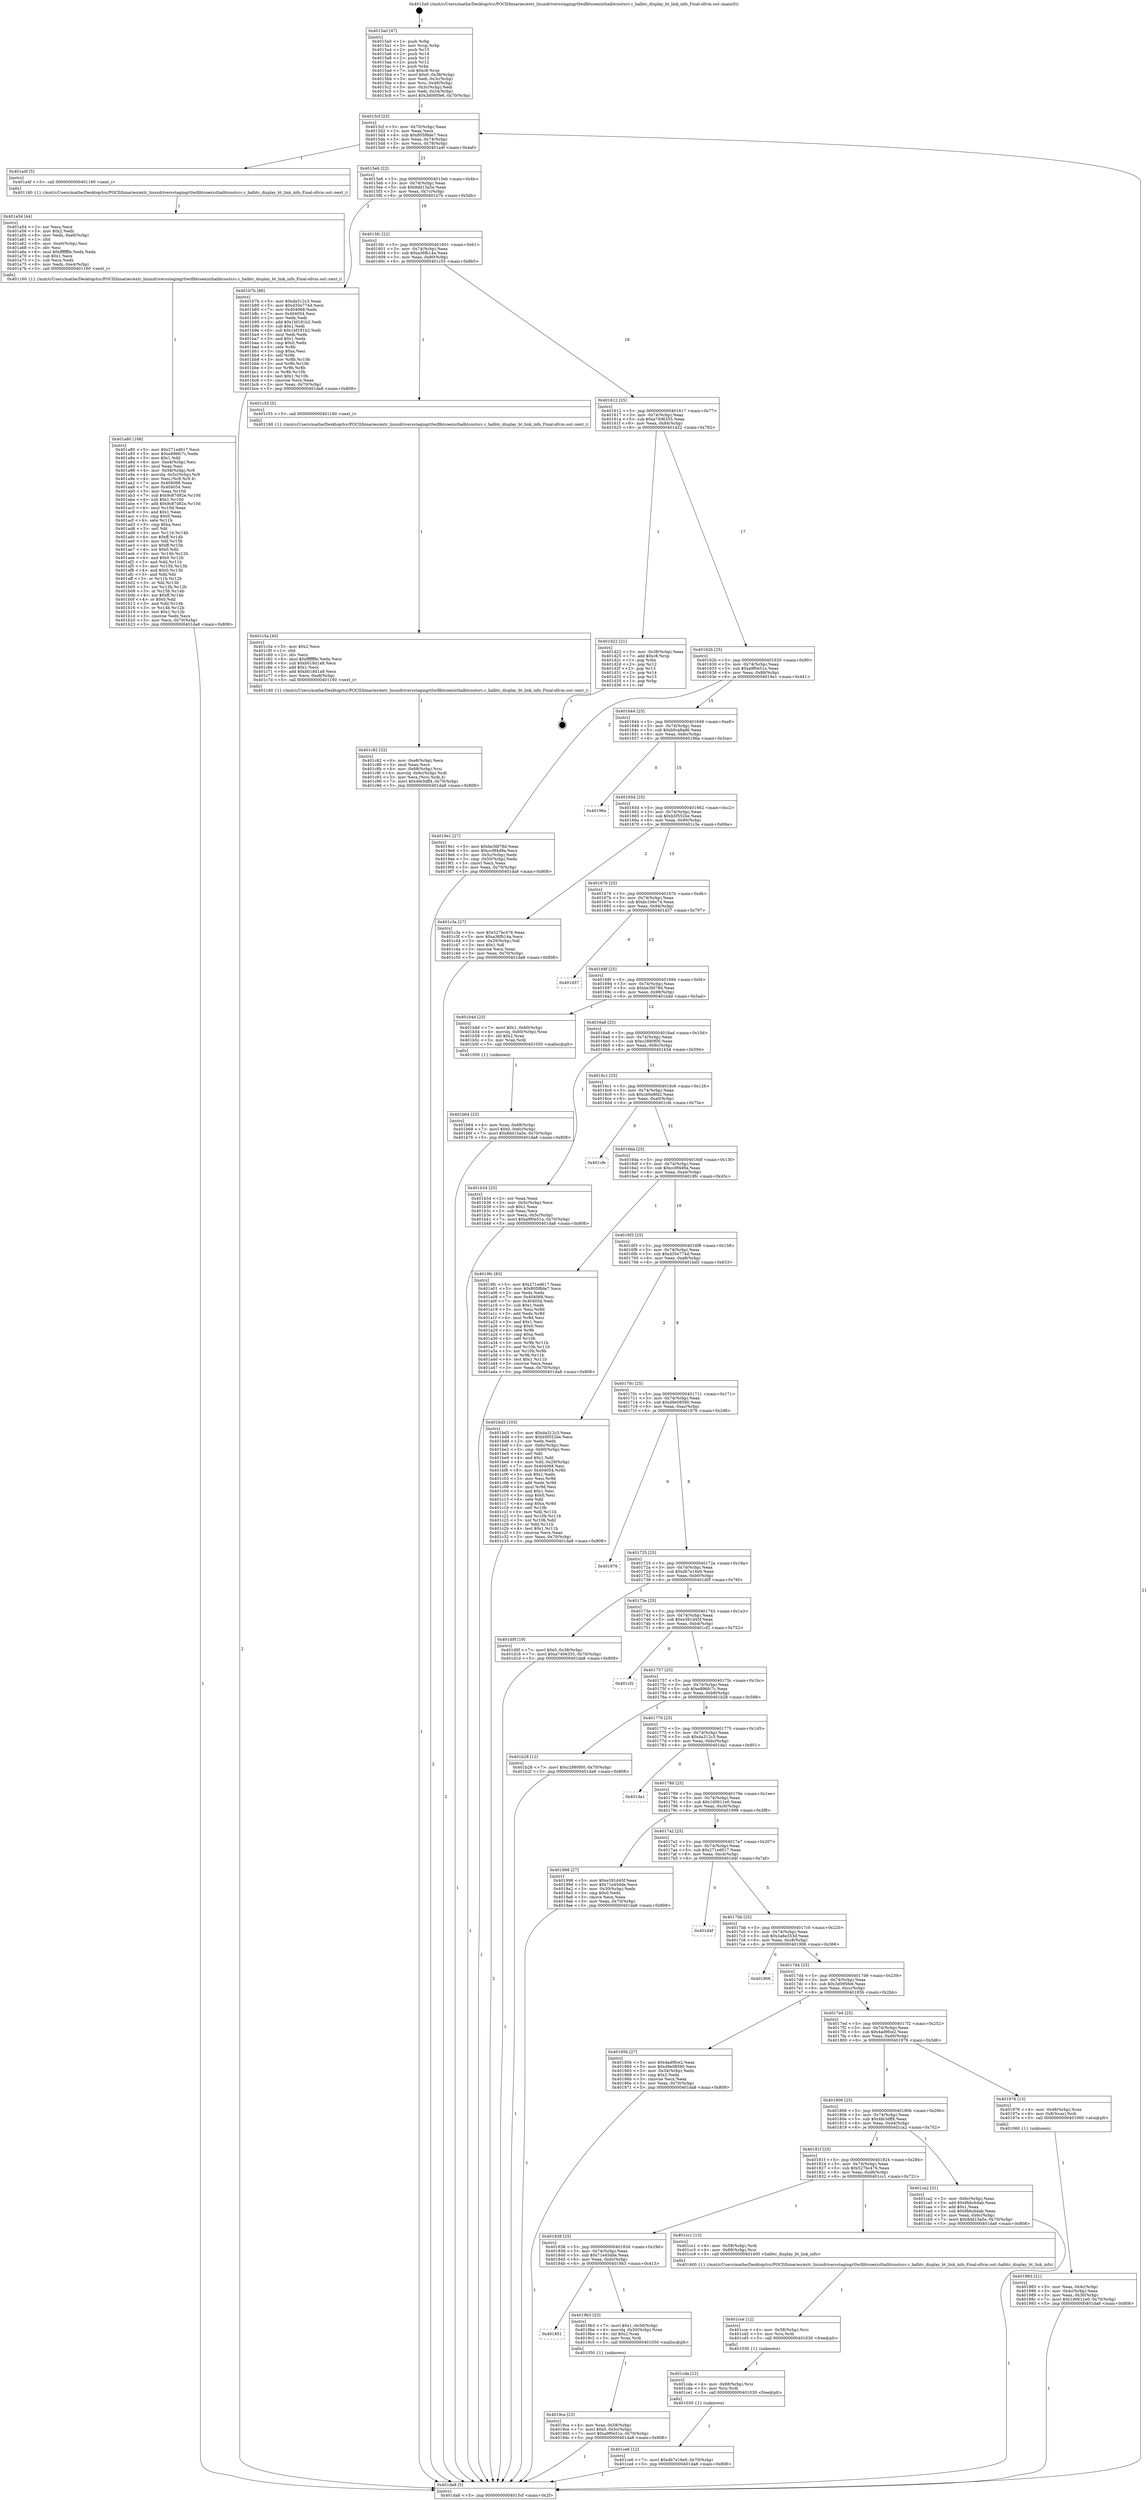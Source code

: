 digraph "0x4015a0" {
  label = "0x4015a0 (/mnt/c/Users/mathe/Desktop/tcc/POCII/binaries/extr_linuxdriversstagingrtlwifibtcoexisthalbtcoutsrc.c_halbtc_display_bt_link_info_Final-ollvm.out::main(0))"
  labelloc = "t"
  node[shape=record]

  Entry [label="",width=0.3,height=0.3,shape=circle,fillcolor=black,style=filled]
  "0x4015cf" [label="{
     0x4015cf [23]\l
     | [instrs]\l
     &nbsp;&nbsp;0x4015cf \<+3\>: mov -0x70(%rbp),%eax\l
     &nbsp;&nbsp;0x4015d2 \<+2\>: mov %eax,%ecx\l
     &nbsp;&nbsp;0x4015d4 \<+6\>: sub $0x805f8de7,%ecx\l
     &nbsp;&nbsp;0x4015da \<+3\>: mov %eax,-0x74(%rbp)\l
     &nbsp;&nbsp;0x4015dd \<+3\>: mov %ecx,-0x78(%rbp)\l
     &nbsp;&nbsp;0x4015e0 \<+6\>: je 0000000000401a4f \<main+0x4af\>\l
  }"]
  "0x401a4f" [label="{
     0x401a4f [5]\l
     | [instrs]\l
     &nbsp;&nbsp;0x401a4f \<+5\>: call 0000000000401160 \<next_i\>\l
     | [calls]\l
     &nbsp;&nbsp;0x401160 \{1\} (/mnt/c/Users/mathe/Desktop/tcc/POCII/binaries/extr_linuxdriversstagingrtlwifibtcoexisthalbtcoutsrc.c_halbtc_display_bt_link_info_Final-ollvm.out::next_i)\l
  }"]
  "0x4015e6" [label="{
     0x4015e6 [22]\l
     | [instrs]\l
     &nbsp;&nbsp;0x4015e6 \<+5\>: jmp 00000000004015eb \<main+0x4b\>\l
     &nbsp;&nbsp;0x4015eb \<+3\>: mov -0x74(%rbp),%eax\l
     &nbsp;&nbsp;0x4015ee \<+5\>: sub $0x8dd15a5e,%eax\l
     &nbsp;&nbsp;0x4015f3 \<+3\>: mov %eax,-0x7c(%rbp)\l
     &nbsp;&nbsp;0x4015f6 \<+6\>: je 0000000000401b7b \<main+0x5db\>\l
  }"]
  Exit [label="",width=0.3,height=0.3,shape=circle,fillcolor=black,style=filled,peripheries=2]
  "0x401b7b" [label="{
     0x401b7b [88]\l
     | [instrs]\l
     &nbsp;&nbsp;0x401b7b \<+5\>: mov $0xda312c3,%eax\l
     &nbsp;&nbsp;0x401b80 \<+5\>: mov $0xd35e774d,%ecx\l
     &nbsp;&nbsp;0x401b85 \<+7\>: mov 0x404068,%edx\l
     &nbsp;&nbsp;0x401b8c \<+7\>: mov 0x404054,%esi\l
     &nbsp;&nbsp;0x401b93 \<+2\>: mov %edx,%edi\l
     &nbsp;&nbsp;0x401b95 \<+6\>: add $0x1bf191b2,%edi\l
     &nbsp;&nbsp;0x401b9b \<+3\>: sub $0x1,%edi\l
     &nbsp;&nbsp;0x401b9e \<+6\>: sub $0x1bf191b2,%edi\l
     &nbsp;&nbsp;0x401ba4 \<+3\>: imul %edi,%edx\l
     &nbsp;&nbsp;0x401ba7 \<+3\>: and $0x1,%edx\l
     &nbsp;&nbsp;0x401baa \<+3\>: cmp $0x0,%edx\l
     &nbsp;&nbsp;0x401bad \<+4\>: sete %r8b\l
     &nbsp;&nbsp;0x401bb1 \<+3\>: cmp $0xa,%esi\l
     &nbsp;&nbsp;0x401bb4 \<+4\>: setl %r9b\l
     &nbsp;&nbsp;0x401bb8 \<+3\>: mov %r8b,%r10b\l
     &nbsp;&nbsp;0x401bbb \<+3\>: and %r9b,%r10b\l
     &nbsp;&nbsp;0x401bbe \<+3\>: xor %r9b,%r8b\l
     &nbsp;&nbsp;0x401bc1 \<+3\>: or %r8b,%r10b\l
     &nbsp;&nbsp;0x401bc4 \<+4\>: test $0x1,%r10b\l
     &nbsp;&nbsp;0x401bc8 \<+3\>: cmovne %ecx,%eax\l
     &nbsp;&nbsp;0x401bcb \<+3\>: mov %eax,-0x70(%rbp)\l
     &nbsp;&nbsp;0x401bce \<+5\>: jmp 0000000000401da8 \<main+0x808\>\l
  }"]
  "0x4015fc" [label="{
     0x4015fc [22]\l
     | [instrs]\l
     &nbsp;&nbsp;0x4015fc \<+5\>: jmp 0000000000401601 \<main+0x61\>\l
     &nbsp;&nbsp;0x401601 \<+3\>: mov -0x74(%rbp),%eax\l
     &nbsp;&nbsp;0x401604 \<+5\>: sub $0xa36fb14a,%eax\l
     &nbsp;&nbsp;0x401609 \<+3\>: mov %eax,-0x80(%rbp)\l
     &nbsp;&nbsp;0x40160c \<+6\>: je 0000000000401c55 \<main+0x6b5\>\l
  }"]
  "0x401ce6" [label="{
     0x401ce6 [12]\l
     | [instrs]\l
     &nbsp;&nbsp;0x401ce6 \<+7\>: movl $0xdb7e16e0,-0x70(%rbp)\l
     &nbsp;&nbsp;0x401ced \<+5\>: jmp 0000000000401da8 \<main+0x808\>\l
  }"]
  "0x401c55" [label="{
     0x401c55 [5]\l
     | [instrs]\l
     &nbsp;&nbsp;0x401c55 \<+5\>: call 0000000000401160 \<next_i\>\l
     | [calls]\l
     &nbsp;&nbsp;0x401160 \{1\} (/mnt/c/Users/mathe/Desktop/tcc/POCII/binaries/extr_linuxdriversstagingrtlwifibtcoexisthalbtcoutsrc.c_halbtc_display_bt_link_info_Final-ollvm.out::next_i)\l
  }"]
  "0x401612" [label="{
     0x401612 [25]\l
     | [instrs]\l
     &nbsp;&nbsp;0x401612 \<+5\>: jmp 0000000000401617 \<main+0x77\>\l
     &nbsp;&nbsp;0x401617 \<+3\>: mov -0x74(%rbp),%eax\l
     &nbsp;&nbsp;0x40161a \<+5\>: sub $0xa7406355,%eax\l
     &nbsp;&nbsp;0x40161f \<+6\>: mov %eax,-0x84(%rbp)\l
     &nbsp;&nbsp;0x401625 \<+6\>: je 0000000000401d22 \<main+0x782\>\l
  }"]
  "0x401cda" [label="{
     0x401cda [12]\l
     | [instrs]\l
     &nbsp;&nbsp;0x401cda \<+4\>: mov -0x68(%rbp),%rsi\l
     &nbsp;&nbsp;0x401cde \<+3\>: mov %rsi,%rdi\l
     &nbsp;&nbsp;0x401ce1 \<+5\>: call 0000000000401030 \<free@plt\>\l
     | [calls]\l
     &nbsp;&nbsp;0x401030 \{1\} (unknown)\l
  }"]
  "0x401d22" [label="{
     0x401d22 [21]\l
     | [instrs]\l
     &nbsp;&nbsp;0x401d22 \<+3\>: mov -0x38(%rbp),%eax\l
     &nbsp;&nbsp;0x401d25 \<+7\>: add $0xc8,%rsp\l
     &nbsp;&nbsp;0x401d2c \<+1\>: pop %rbx\l
     &nbsp;&nbsp;0x401d2d \<+2\>: pop %r12\l
     &nbsp;&nbsp;0x401d2f \<+2\>: pop %r13\l
     &nbsp;&nbsp;0x401d31 \<+2\>: pop %r14\l
     &nbsp;&nbsp;0x401d33 \<+2\>: pop %r15\l
     &nbsp;&nbsp;0x401d35 \<+1\>: pop %rbp\l
     &nbsp;&nbsp;0x401d36 \<+1\>: ret\l
  }"]
  "0x40162b" [label="{
     0x40162b [25]\l
     | [instrs]\l
     &nbsp;&nbsp;0x40162b \<+5\>: jmp 0000000000401630 \<main+0x90\>\l
     &nbsp;&nbsp;0x401630 \<+3\>: mov -0x74(%rbp),%eax\l
     &nbsp;&nbsp;0x401633 \<+5\>: sub $0xa9f0e51e,%eax\l
     &nbsp;&nbsp;0x401638 \<+6\>: mov %eax,-0x88(%rbp)\l
     &nbsp;&nbsp;0x40163e \<+6\>: je 00000000004019e1 \<main+0x441\>\l
  }"]
  "0x401cce" [label="{
     0x401cce [12]\l
     | [instrs]\l
     &nbsp;&nbsp;0x401cce \<+4\>: mov -0x58(%rbp),%rsi\l
     &nbsp;&nbsp;0x401cd2 \<+3\>: mov %rsi,%rdi\l
     &nbsp;&nbsp;0x401cd5 \<+5\>: call 0000000000401030 \<free@plt\>\l
     | [calls]\l
     &nbsp;&nbsp;0x401030 \{1\} (unknown)\l
  }"]
  "0x4019e1" [label="{
     0x4019e1 [27]\l
     | [instrs]\l
     &nbsp;&nbsp;0x4019e1 \<+5\>: mov $0xbe3fd78d,%eax\l
     &nbsp;&nbsp;0x4019e6 \<+5\>: mov $0xcc9f4d9a,%ecx\l
     &nbsp;&nbsp;0x4019eb \<+3\>: mov -0x5c(%rbp),%edx\l
     &nbsp;&nbsp;0x4019ee \<+3\>: cmp -0x50(%rbp),%edx\l
     &nbsp;&nbsp;0x4019f1 \<+3\>: cmovl %ecx,%eax\l
     &nbsp;&nbsp;0x4019f4 \<+3\>: mov %eax,-0x70(%rbp)\l
     &nbsp;&nbsp;0x4019f7 \<+5\>: jmp 0000000000401da8 \<main+0x808\>\l
  }"]
  "0x401644" [label="{
     0x401644 [25]\l
     | [instrs]\l
     &nbsp;&nbsp;0x401644 \<+5\>: jmp 0000000000401649 \<main+0xa9\>\l
     &nbsp;&nbsp;0x401649 \<+3\>: mov -0x74(%rbp),%eax\l
     &nbsp;&nbsp;0x40164c \<+5\>: sub $0xb0ca8ad6,%eax\l
     &nbsp;&nbsp;0x401651 \<+6\>: mov %eax,-0x8c(%rbp)\l
     &nbsp;&nbsp;0x401657 \<+6\>: je 000000000040196a \<main+0x3ca\>\l
  }"]
  "0x401c82" [label="{
     0x401c82 [32]\l
     | [instrs]\l
     &nbsp;&nbsp;0x401c82 \<+6\>: mov -0xe8(%rbp),%ecx\l
     &nbsp;&nbsp;0x401c88 \<+3\>: imul %eax,%ecx\l
     &nbsp;&nbsp;0x401c8b \<+4\>: mov -0x68(%rbp),%rsi\l
     &nbsp;&nbsp;0x401c8f \<+4\>: movslq -0x6c(%rbp),%rdi\l
     &nbsp;&nbsp;0x401c93 \<+3\>: mov %ecx,(%rsi,%rdi,4)\l
     &nbsp;&nbsp;0x401c96 \<+7\>: movl $0x4fe3dff4,-0x70(%rbp)\l
     &nbsp;&nbsp;0x401c9d \<+5\>: jmp 0000000000401da8 \<main+0x808\>\l
  }"]
  "0x40196a" [label="{
     0x40196a\l
  }", style=dashed]
  "0x40165d" [label="{
     0x40165d [25]\l
     | [instrs]\l
     &nbsp;&nbsp;0x40165d \<+5\>: jmp 0000000000401662 \<main+0xc2\>\l
     &nbsp;&nbsp;0x401662 \<+3\>: mov -0x74(%rbp),%eax\l
     &nbsp;&nbsp;0x401665 \<+5\>: sub $0xb5f552be,%eax\l
     &nbsp;&nbsp;0x40166a \<+6\>: mov %eax,-0x90(%rbp)\l
     &nbsp;&nbsp;0x401670 \<+6\>: je 0000000000401c3a \<main+0x69a\>\l
  }"]
  "0x401c5a" [label="{
     0x401c5a [40]\l
     | [instrs]\l
     &nbsp;&nbsp;0x401c5a \<+5\>: mov $0x2,%ecx\l
     &nbsp;&nbsp;0x401c5f \<+1\>: cltd\l
     &nbsp;&nbsp;0x401c60 \<+2\>: idiv %ecx\l
     &nbsp;&nbsp;0x401c62 \<+6\>: imul $0xfffffffe,%edx,%ecx\l
     &nbsp;&nbsp;0x401c68 \<+6\>: sub $0xb018d1a9,%ecx\l
     &nbsp;&nbsp;0x401c6e \<+3\>: add $0x1,%ecx\l
     &nbsp;&nbsp;0x401c71 \<+6\>: add $0xb018d1a9,%ecx\l
     &nbsp;&nbsp;0x401c77 \<+6\>: mov %ecx,-0xe8(%rbp)\l
     &nbsp;&nbsp;0x401c7d \<+5\>: call 0000000000401160 \<next_i\>\l
     | [calls]\l
     &nbsp;&nbsp;0x401160 \{1\} (/mnt/c/Users/mathe/Desktop/tcc/POCII/binaries/extr_linuxdriversstagingrtlwifibtcoexisthalbtcoutsrc.c_halbtc_display_bt_link_info_Final-ollvm.out::next_i)\l
  }"]
  "0x401c3a" [label="{
     0x401c3a [27]\l
     | [instrs]\l
     &nbsp;&nbsp;0x401c3a \<+5\>: mov $0x527bc476,%eax\l
     &nbsp;&nbsp;0x401c3f \<+5\>: mov $0xa36fb14a,%ecx\l
     &nbsp;&nbsp;0x401c44 \<+3\>: mov -0x29(%rbp),%dl\l
     &nbsp;&nbsp;0x401c47 \<+3\>: test $0x1,%dl\l
     &nbsp;&nbsp;0x401c4a \<+3\>: cmovne %ecx,%eax\l
     &nbsp;&nbsp;0x401c4d \<+3\>: mov %eax,-0x70(%rbp)\l
     &nbsp;&nbsp;0x401c50 \<+5\>: jmp 0000000000401da8 \<main+0x808\>\l
  }"]
  "0x401676" [label="{
     0x401676 [25]\l
     | [instrs]\l
     &nbsp;&nbsp;0x401676 \<+5\>: jmp 000000000040167b \<main+0xdb\>\l
     &nbsp;&nbsp;0x40167b \<+3\>: mov -0x74(%rbp),%eax\l
     &nbsp;&nbsp;0x40167e \<+5\>: sub $0xbc1b6c74,%eax\l
     &nbsp;&nbsp;0x401683 \<+6\>: mov %eax,-0x94(%rbp)\l
     &nbsp;&nbsp;0x401689 \<+6\>: je 0000000000401d37 \<main+0x797\>\l
  }"]
  "0x401b64" [label="{
     0x401b64 [23]\l
     | [instrs]\l
     &nbsp;&nbsp;0x401b64 \<+4\>: mov %rax,-0x68(%rbp)\l
     &nbsp;&nbsp;0x401b68 \<+7\>: movl $0x0,-0x6c(%rbp)\l
     &nbsp;&nbsp;0x401b6f \<+7\>: movl $0x8dd15a5e,-0x70(%rbp)\l
     &nbsp;&nbsp;0x401b76 \<+5\>: jmp 0000000000401da8 \<main+0x808\>\l
  }"]
  "0x401d37" [label="{
     0x401d37\l
  }", style=dashed]
  "0x40168f" [label="{
     0x40168f [25]\l
     | [instrs]\l
     &nbsp;&nbsp;0x40168f \<+5\>: jmp 0000000000401694 \<main+0xf4\>\l
     &nbsp;&nbsp;0x401694 \<+3\>: mov -0x74(%rbp),%eax\l
     &nbsp;&nbsp;0x401697 \<+5\>: sub $0xbe3fd78d,%eax\l
     &nbsp;&nbsp;0x40169c \<+6\>: mov %eax,-0x98(%rbp)\l
     &nbsp;&nbsp;0x4016a2 \<+6\>: je 0000000000401b4d \<main+0x5ad\>\l
  }"]
  "0x401a80" [label="{
     0x401a80 [168]\l
     | [instrs]\l
     &nbsp;&nbsp;0x401a80 \<+5\>: mov $0x271ed617,%ecx\l
     &nbsp;&nbsp;0x401a85 \<+5\>: mov $0xe896fc7c,%edx\l
     &nbsp;&nbsp;0x401a8a \<+3\>: mov $0x1,%dil\l
     &nbsp;&nbsp;0x401a8d \<+6\>: mov -0xe4(%rbp),%esi\l
     &nbsp;&nbsp;0x401a93 \<+3\>: imul %eax,%esi\l
     &nbsp;&nbsp;0x401a96 \<+4\>: mov -0x58(%rbp),%r8\l
     &nbsp;&nbsp;0x401a9a \<+4\>: movslq -0x5c(%rbp),%r9\l
     &nbsp;&nbsp;0x401a9e \<+4\>: mov %esi,(%r8,%r9,4)\l
     &nbsp;&nbsp;0x401aa2 \<+7\>: mov 0x404068,%eax\l
     &nbsp;&nbsp;0x401aa9 \<+7\>: mov 0x404054,%esi\l
     &nbsp;&nbsp;0x401ab0 \<+3\>: mov %eax,%r10d\l
     &nbsp;&nbsp;0x401ab3 \<+7\>: sub $0x9c87d82e,%r10d\l
     &nbsp;&nbsp;0x401aba \<+4\>: sub $0x1,%r10d\l
     &nbsp;&nbsp;0x401abe \<+7\>: add $0x9c87d82e,%r10d\l
     &nbsp;&nbsp;0x401ac5 \<+4\>: imul %r10d,%eax\l
     &nbsp;&nbsp;0x401ac9 \<+3\>: and $0x1,%eax\l
     &nbsp;&nbsp;0x401acc \<+3\>: cmp $0x0,%eax\l
     &nbsp;&nbsp;0x401acf \<+4\>: sete %r11b\l
     &nbsp;&nbsp;0x401ad3 \<+3\>: cmp $0xa,%esi\l
     &nbsp;&nbsp;0x401ad6 \<+3\>: setl %bl\l
     &nbsp;&nbsp;0x401ad9 \<+3\>: mov %r11b,%r14b\l
     &nbsp;&nbsp;0x401adc \<+4\>: xor $0xff,%r14b\l
     &nbsp;&nbsp;0x401ae0 \<+3\>: mov %bl,%r15b\l
     &nbsp;&nbsp;0x401ae3 \<+4\>: xor $0xff,%r15b\l
     &nbsp;&nbsp;0x401ae7 \<+4\>: xor $0x0,%dil\l
     &nbsp;&nbsp;0x401aeb \<+3\>: mov %r14b,%r12b\l
     &nbsp;&nbsp;0x401aee \<+4\>: and $0x0,%r12b\l
     &nbsp;&nbsp;0x401af2 \<+3\>: and %dil,%r11b\l
     &nbsp;&nbsp;0x401af5 \<+3\>: mov %r15b,%r13b\l
     &nbsp;&nbsp;0x401af8 \<+4\>: and $0x0,%r13b\l
     &nbsp;&nbsp;0x401afc \<+3\>: and %dil,%bl\l
     &nbsp;&nbsp;0x401aff \<+3\>: or %r11b,%r12b\l
     &nbsp;&nbsp;0x401b02 \<+3\>: or %bl,%r13b\l
     &nbsp;&nbsp;0x401b05 \<+3\>: xor %r13b,%r12b\l
     &nbsp;&nbsp;0x401b08 \<+3\>: or %r15b,%r14b\l
     &nbsp;&nbsp;0x401b0b \<+4\>: xor $0xff,%r14b\l
     &nbsp;&nbsp;0x401b0f \<+4\>: or $0x0,%dil\l
     &nbsp;&nbsp;0x401b13 \<+3\>: and %dil,%r14b\l
     &nbsp;&nbsp;0x401b16 \<+3\>: or %r14b,%r12b\l
     &nbsp;&nbsp;0x401b19 \<+4\>: test $0x1,%r12b\l
     &nbsp;&nbsp;0x401b1d \<+3\>: cmovne %edx,%ecx\l
     &nbsp;&nbsp;0x401b20 \<+3\>: mov %ecx,-0x70(%rbp)\l
     &nbsp;&nbsp;0x401b23 \<+5\>: jmp 0000000000401da8 \<main+0x808\>\l
  }"]
  "0x401b4d" [label="{
     0x401b4d [23]\l
     | [instrs]\l
     &nbsp;&nbsp;0x401b4d \<+7\>: movl $0x1,-0x60(%rbp)\l
     &nbsp;&nbsp;0x401b54 \<+4\>: movslq -0x60(%rbp),%rax\l
     &nbsp;&nbsp;0x401b58 \<+4\>: shl $0x2,%rax\l
     &nbsp;&nbsp;0x401b5c \<+3\>: mov %rax,%rdi\l
     &nbsp;&nbsp;0x401b5f \<+5\>: call 0000000000401050 \<malloc@plt\>\l
     | [calls]\l
     &nbsp;&nbsp;0x401050 \{1\} (unknown)\l
  }"]
  "0x4016a8" [label="{
     0x4016a8 [25]\l
     | [instrs]\l
     &nbsp;&nbsp;0x4016a8 \<+5\>: jmp 00000000004016ad \<main+0x10d\>\l
     &nbsp;&nbsp;0x4016ad \<+3\>: mov -0x74(%rbp),%eax\l
     &nbsp;&nbsp;0x4016b0 \<+5\>: sub $0xc2880f00,%eax\l
     &nbsp;&nbsp;0x4016b5 \<+6\>: mov %eax,-0x9c(%rbp)\l
     &nbsp;&nbsp;0x4016bb \<+6\>: je 0000000000401b34 \<main+0x594\>\l
  }"]
  "0x401a54" [label="{
     0x401a54 [44]\l
     | [instrs]\l
     &nbsp;&nbsp;0x401a54 \<+2\>: xor %ecx,%ecx\l
     &nbsp;&nbsp;0x401a56 \<+5\>: mov $0x2,%edx\l
     &nbsp;&nbsp;0x401a5b \<+6\>: mov %edx,-0xe0(%rbp)\l
     &nbsp;&nbsp;0x401a61 \<+1\>: cltd\l
     &nbsp;&nbsp;0x401a62 \<+6\>: mov -0xe0(%rbp),%esi\l
     &nbsp;&nbsp;0x401a68 \<+2\>: idiv %esi\l
     &nbsp;&nbsp;0x401a6a \<+6\>: imul $0xfffffffe,%edx,%edx\l
     &nbsp;&nbsp;0x401a70 \<+3\>: sub $0x1,%ecx\l
     &nbsp;&nbsp;0x401a73 \<+2\>: sub %ecx,%edx\l
     &nbsp;&nbsp;0x401a75 \<+6\>: mov %edx,-0xe4(%rbp)\l
     &nbsp;&nbsp;0x401a7b \<+5\>: call 0000000000401160 \<next_i\>\l
     | [calls]\l
     &nbsp;&nbsp;0x401160 \{1\} (/mnt/c/Users/mathe/Desktop/tcc/POCII/binaries/extr_linuxdriversstagingrtlwifibtcoexisthalbtcoutsrc.c_halbtc_display_bt_link_info_Final-ollvm.out::next_i)\l
  }"]
  "0x401b34" [label="{
     0x401b34 [25]\l
     | [instrs]\l
     &nbsp;&nbsp;0x401b34 \<+2\>: xor %eax,%eax\l
     &nbsp;&nbsp;0x401b36 \<+3\>: mov -0x5c(%rbp),%ecx\l
     &nbsp;&nbsp;0x401b39 \<+3\>: sub $0x1,%eax\l
     &nbsp;&nbsp;0x401b3c \<+2\>: sub %eax,%ecx\l
     &nbsp;&nbsp;0x401b3e \<+3\>: mov %ecx,-0x5c(%rbp)\l
     &nbsp;&nbsp;0x401b41 \<+7\>: movl $0xa9f0e51e,-0x70(%rbp)\l
     &nbsp;&nbsp;0x401b48 \<+5\>: jmp 0000000000401da8 \<main+0x808\>\l
  }"]
  "0x4016c1" [label="{
     0x4016c1 [25]\l
     | [instrs]\l
     &nbsp;&nbsp;0x4016c1 \<+5\>: jmp 00000000004016c6 \<main+0x126\>\l
     &nbsp;&nbsp;0x4016c6 \<+3\>: mov -0x74(%rbp),%eax\l
     &nbsp;&nbsp;0x4016c9 \<+5\>: sub $0xcb0e8fd2,%eax\l
     &nbsp;&nbsp;0x4016ce \<+6\>: mov %eax,-0xa0(%rbp)\l
     &nbsp;&nbsp;0x4016d4 \<+6\>: je 0000000000401cfe \<main+0x75e\>\l
  }"]
  "0x4019ca" [label="{
     0x4019ca [23]\l
     | [instrs]\l
     &nbsp;&nbsp;0x4019ca \<+4\>: mov %rax,-0x58(%rbp)\l
     &nbsp;&nbsp;0x4019ce \<+7\>: movl $0x0,-0x5c(%rbp)\l
     &nbsp;&nbsp;0x4019d5 \<+7\>: movl $0xa9f0e51e,-0x70(%rbp)\l
     &nbsp;&nbsp;0x4019dc \<+5\>: jmp 0000000000401da8 \<main+0x808\>\l
  }"]
  "0x401cfe" [label="{
     0x401cfe\l
  }", style=dashed]
  "0x4016da" [label="{
     0x4016da [25]\l
     | [instrs]\l
     &nbsp;&nbsp;0x4016da \<+5\>: jmp 00000000004016df \<main+0x13f\>\l
     &nbsp;&nbsp;0x4016df \<+3\>: mov -0x74(%rbp),%eax\l
     &nbsp;&nbsp;0x4016e2 \<+5\>: sub $0xcc9f4d9a,%eax\l
     &nbsp;&nbsp;0x4016e7 \<+6\>: mov %eax,-0xa4(%rbp)\l
     &nbsp;&nbsp;0x4016ed \<+6\>: je 00000000004019fc \<main+0x45c\>\l
  }"]
  "0x401851" [label="{
     0x401851\l
  }", style=dashed]
  "0x4019fc" [label="{
     0x4019fc [83]\l
     | [instrs]\l
     &nbsp;&nbsp;0x4019fc \<+5\>: mov $0x271ed617,%eax\l
     &nbsp;&nbsp;0x401a01 \<+5\>: mov $0x805f8de7,%ecx\l
     &nbsp;&nbsp;0x401a06 \<+2\>: xor %edx,%edx\l
     &nbsp;&nbsp;0x401a08 \<+7\>: mov 0x404068,%esi\l
     &nbsp;&nbsp;0x401a0f \<+7\>: mov 0x404054,%edi\l
     &nbsp;&nbsp;0x401a16 \<+3\>: sub $0x1,%edx\l
     &nbsp;&nbsp;0x401a19 \<+3\>: mov %esi,%r8d\l
     &nbsp;&nbsp;0x401a1c \<+3\>: add %edx,%r8d\l
     &nbsp;&nbsp;0x401a1f \<+4\>: imul %r8d,%esi\l
     &nbsp;&nbsp;0x401a23 \<+3\>: and $0x1,%esi\l
     &nbsp;&nbsp;0x401a26 \<+3\>: cmp $0x0,%esi\l
     &nbsp;&nbsp;0x401a29 \<+4\>: sete %r9b\l
     &nbsp;&nbsp;0x401a2d \<+3\>: cmp $0xa,%edi\l
     &nbsp;&nbsp;0x401a30 \<+4\>: setl %r10b\l
     &nbsp;&nbsp;0x401a34 \<+3\>: mov %r9b,%r11b\l
     &nbsp;&nbsp;0x401a37 \<+3\>: and %r10b,%r11b\l
     &nbsp;&nbsp;0x401a3a \<+3\>: xor %r10b,%r9b\l
     &nbsp;&nbsp;0x401a3d \<+3\>: or %r9b,%r11b\l
     &nbsp;&nbsp;0x401a40 \<+4\>: test $0x1,%r11b\l
     &nbsp;&nbsp;0x401a44 \<+3\>: cmovne %ecx,%eax\l
     &nbsp;&nbsp;0x401a47 \<+3\>: mov %eax,-0x70(%rbp)\l
     &nbsp;&nbsp;0x401a4a \<+5\>: jmp 0000000000401da8 \<main+0x808\>\l
  }"]
  "0x4016f3" [label="{
     0x4016f3 [25]\l
     | [instrs]\l
     &nbsp;&nbsp;0x4016f3 \<+5\>: jmp 00000000004016f8 \<main+0x158\>\l
     &nbsp;&nbsp;0x4016f8 \<+3\>: mov -0x74(%rbp),%eax\l
     &nbsp;&nbsp;0x4016fb \<+5\>: sub $0xd35e774d,%eax\l
     &nbsp;&nbsp;0x401700 \<+6\>: mov %eax,-0xa8(%rbp)\l
     &nbsp;&nbsp;0x401706 \<+6\>: je 0000000000401bd3 \<main+0x633\>\l
  }"]
  "0x4019b3" [label="{
     0x4019b3 [23]\l
     | [instrs]\l
     &nbsp;&nbsp;0x4019b3 \<+7\>: movl $0x1,-0x50(%rbp)\l
     &nbsp;&nbsp;0x4019ba \<+4\>: movslq -0x50(%rbp),%rax\l
     &nbsp;&nbsp;0x4019be \<+4\>: shl $0x2,%rax\l
     &nbsp;&nbsp;0x4019c2 \<+3\>: mov %rax,%rdi\l
     &nbsp;&nbsp;0x4019c5 \<+5\>: call 0000000000401050 \<malloc@plt\>\l
     | [calls]\l
     &nbsp;&nbsp;0x401050 \{1\} (unknown)\l
  }"]
  "0x401bd3" [label="{
     0x401bd3 [103]\l
     | [instrs]\l
     &nbsp;&nbsp;0x401bd3 \<+5\>: mov $0xda312c3,%eax\l
     &nbsp;&nbsp;0x401bd8 \<+5\>: mov $0xb5f552be,%ecx\l
     &nbsp;&nbsp;0x401bdd \<+2\>: xor %edx,%edx\l
     &nbsp;&nbsp;0x401bdf \<+3\>: mov -0x6c(%rbp),%esi\l
     &nbsp;&nbsp;0x401be2 \<+3\>: cmp -0x60(%rbp),%esi\l
     &nbsp;&nbsp;0x401be5 \<+4\>: setl %dil\l
     &nbsp;&nbsp;0x401be9 \<+4\>: and $0x1,%dil\l
     &nbsp;&nbsp;0x401bed \<+4\>: mov %dil,-0x29(%rbp)\l
     &nbsp;&nbsp;0x401bf1 \<+7\>: mov 0x404068,%esi\l
     &nbsp;&nbsp;0x401bf8 \<+8\>: mov 0x404054,%r8d\l
     &nbsp;&nbsp;0x401c00 \<+3\>: sub $0x1,%edx\l
     &nbsp;&nbsp;0x401c03 \<+3\>: mov %esi,%r9d\l
     &nbsp;&nbsp;0x401c06 \<+3\>: add %edx,%r9d\l
     &nbsp;&nbsp;0x401c09 \<+4\>: imul %r9d,%esi\l
     &nbsp;&nbsp;0x401c0d \<+3\>: and $0x1,%esi\l
     &nbsp;&nbsp;0x401c10 \<+3\>: cmp $0x0,%esi\l
     &nbsp;&nbsp;0x401c13 \<+4\>: sete %dil\l
     &nbsp;&nbsp;0x401c17 \<+4\>: cmp $0xa,%r8d\l
     &nbsp;&nbsp;0x401c1b \<+4\>: setl %r10b\l
     &nbsp;&nbsp;0x401c1f \<+3\>: mov %dil,%r11b\l
     &nbsp;&nbsp;0x401c22 \<+3\>: and %r10b,%r11b\l
     &nbsp;&nbsp;0x401c25 \<+3\>: xor %r10b,%dil\l
     &nbsp;&nbsp;0x401c28 \<+3\>: or %dil,%r11b\l
     &nbsp;&nbsp;0x401c2b \<+4\>: test $0x1,%r11b\l
     &nbsp;&nbsp;0x401c2f \<+3\>: cmovne %ecx,%eax\l
     &nbsp;&nbsp;0x401c32 \<+3\>: mov %eax,-0x70(%rbp)\l
     &nbsp;&nbsp;0x401c35 \<+5\>: jmp 0000000000401da8 \<main+0x808\>\l
  }"]
  "0x40170c" [label="{
     0x40170c [25]\l
     | [instrs]\l
     &nbsp;&nbsp;0x40170c \<+5\>: jmp 0000000000401711 \<main+0x171\>\l
     &nbsp;&nbsp;0x401711 \<+3\>: mov -0x74(%rbp),%eax\l
     &nbsp;&nbsp;0x401714 \<+5\>: sub $0xd9e08590,%eax\l
     &nbsp;&nbsp;0x401719 \<+6\>: mov %eax,-0xac(%rbp)\l
     &nbsp;&nbsp;0x40171f \<+6\>: je 0000000000401876 \<main+0x2d6\>\l
  }"]
  "0x401838" [label="{
     0x401838 [25]\l
     | [instrs]\l
     &nbsp;&nbsp;0x401838 \<+5\>: jmp 000000000040183d \<main+0x29d\>\l
     &nbsp;&nbsp;0x40183d \<+3\>: mov -0x74(%rbp),%eax\l
     &nbsp;&nbsp;0x401840 \<+5\>: sub $0x71e45dde,%eax\l
     &nbsp;&nbsp;0x401845 \<+6\>: mov %eax,-0xdc(%rbp)\l
     &nbsp;&nbsp;0x40184b \<+6\>: je 00000000004019b3 \<main+0x413\>\l
  }"]
  "0x401876" [label="{
     0x401876\l
  }", style=dashed]
  "0x401725" [label="{
     0x401725 [25]\l
     | [instrs]\l
     &nbsp;&nbsp;0x401725 \<+5\>: jmp 000000000040172a \<main+0x18a\>\l
     &nbsp;&nbsp;0x40172a \<+3\>: mov -0x74(%rbp),%eax\l
     &nbsp;&nbsp;0x40172d \<+5\>: sub $0xdb7e16e0,%eax\l
     &nbsp;&nbsp;0x401732 \<+6\>: mov %eax,-0xb0(%rbp)\l
     &nbsp;&nbsp;0x401738 \<+6\>: je 0000000000401d0f \<main+0x76f\>\l
  }"]
  "0x401cc1" [label="{
     0x401cc1 [13]\l
     | [instrs]\l
     &nbsp;&nbsp;0x401cc1 \<+4\>: mov -0x58(%rbp),%rdi\l
     &nbsp;&nbsp;0x401cc5 \<+4\>: mov -0x68(%rbp),%rsi\l
     &nbsp;&nbsp;0x401cc9 \<+5\>: call 0000000000401400 \<halbtc_display_bt_link_info\>\l
     | [calls]\l
     &nbsp;&nbsp;0x401400 \{1\} (/mnt/c/Users/mathe/Desktop/tcc/POCII/binaries/extr_linuxdriversstagingrtlwifibtcoexisthalbtcoutsrc.c_halbtc_display_bt_link_info_Final-ollvm.out::halbtc_display_bt_link_info)\l
  }"]
  "0x401d0f" [label="{
     0x401d0f [19]\l
     | [instrs]\l
     &nbsp;&nbsp;0x401d0f \<+7\>: movl $0x0,-0x38(%rbp)\l
     &nbsp;&nbsp;0x401d16 \<+7\>: movl $0xa7406355,-0x70(%rbp)\l
     &nbsp;&nbsp;0x401d1d \<+5\>: jmp 0000000000401da8 \<main+0x808\>\l
  }"]
  "0x40173e" [label="{
     0x40173e [25]\l
     | [instrs]\l
     &nbsp;&nbsp;0x40173e \<+5\>: jmp 0000000000401743 \<main+0x1a3\>\l
     &nbsp;&nbsp;0x401743 \<+3\>: mov -0x74(%rbp),%eax\l
     &nbsp;&nbsp;0x401746 \<+5\>: sub $0xe391d45f,%eax\l
     &nbsp;&nbsp;0x40174b \<+6\>: mov %eax,-0xb4(%rbp)\l
     &nbsp;&nbsp;0x401751 \<+6\>: je 0000000000401cf2 \<main+0x752\>\l
  }"]
  "0x40181f" [label="{
     0x40181f [25]\l
     | [instrs]\l
     &nbsp;&nbsp;0x40181f \<+5\>: jmp 0000000000401824 \<main+0x284\>\l
     &nbsp;&nbsp;0x401824 \<+3\>: mov -0x74(%rbp),%eax\l
     &nbsp;&nbsp;0x401827 \<+5\>: sub $0x527bc476,%eax\l
     &nbsp;&nbsp;0x40182c \<+6\>: mov %eax,-0xd8(%rbp)\l
     &nbsp;&nbsp;0x401832 \<+6\>: je 0000000000401cc1 \<main+0x721\>\l
  }"]
  "0x401cf2" [label="{
     0x401cf2\l
  }", style=dashed]
  "0x401757" [label="{
     0x401757 [25]\l
     | [instrs]\l
     &nbsp;&nbsp;0x401757 \<+5\>: jmp 000000000040175c \<main+0x1bc\>\l
     &nbsp;&nbsp;0x40175c \<+3\>: mov -0x74(%rbp),%eax\l
     &nbsp;&nbsp;0x40175f \<+5\>: sub $0xe896fc7c,%eax\l
     &nbsp;&nbsp;0x401764 \<+6\>: mov %eax,-0xb8(%rbp)\l
     &nbsp;&nbsp;0x40176a \<+6\>: je 0000000000401b28 \<main+0x588\>\l
  }"]
  "0x401ca2" [label="{
     0x401ca2 [31]\l
     | [instrs]\l
     &nbsp;&nbsp;0x401ca2 \<+3\>: mov -0x6c(%rbp),%eax\l
     &nbsp;&nbsp;0x401ca5 \<+5\>: add $0x9bbcb4ab,%eax\l
     &nbsp;&nbsp;0x401caa \<+3\>: add $0x1,%eax\l
     &nbsp;&nbsp;0x401cad \<+5\>: sub $0x9bbcb4ab,%eax\l
     &nbsp;&nbsp;0x401cb2 \<+3\>: mov %eax,-0x6c(%rbp)\l
     &nbsp;&nbsp;0x401cb5 \<+7\>: movl $0x8dd15a5e,-0x70(%rbp)\l
     &nbsp;&nbsp;0x401cbc \<+5\>: jmp 0000000000401da8 \<main+0x808\>\l
  }"]
  "0x401b28" [label="{
     0x401b28 [12]\l
     | [instrs]\l
     &nbsp;&nbsp;0x401b28 \<+7\>: movl $0xc2880f00,-0x70(%rbp)\l
     &nbsp;&nbsp;0x401b2f \<+5\>: jmp 0000000000401da8 \<main+0x808\>\l
  }"]
  "0x401770" [label="{
     0x401770 [25]\l
     | [instrs]\l
     &nbsp;&nbsp;0x401770 \<+5\>: jmp 0000000000401775 \<main+0x1d5\>\l
     &nbsp;&nbsp;0x401775 \<+3\>: mov -0x74(%rbp),%eax\l
     &nbsp;&nbsp;0x401778 \<+5\>: sub $0xda312c3,%eax\l
     &nbsp;&nbsp;0x40177d \<+6\>: mov %eax,-0xbc(%rbp)\l
     &nbsp;&nbsp;0x401783 \<+6\>: je 0000000000401da1 \<main+0x801\>\l
  }"]
  "0x401983" [label="{
     0x401983 [21]\l
     | [instrs]\l
     &nbsp;&nbsp;0x401983 \<+3\>: mov %eax,-0x4c(%rbp)\l
     &nbsp;&nbsp;0x401986 \<+3\>: mov -0x4c(%rbp),%eax\l
     &nbsp;&nbsp;0x401989 \<+3\>: mov %eax,-0x30(%rbp)\l
     &nbsp;&nbsp;0x40198c \<+7\>: movl $0x1d0611e0,-0x70(%rbp)\l
     &nbsp;&nbsp;0x401993 \<+5\>: jmp 0000000000401da8 \<main+0x808\>\l
  }"]
  "0x401da1" [label="{
     0x401da1\l
  }", style=dashed]
  "0x401789" [label="{
     0x401789 [25]\l
     | [instrs]\l
     &nbsp;&nbsp;0x401789 \<+5\>: jmp 000000000040178e \<main+0x1ee\>\l
     &nbsp;&nbsp;0x40178e \<+3\>: mov -0x74(%rbp),%eax\l
     &nbsp;&nbsp;0x401791 \<+5\>: sub $0x1d0611e0,%eax\l
     &nbsp;&nbsp;0x401796 \<+6\>: mov %eax,-0xc0(%rbp)\l
     &nbsp;&nbsp;0x40179c \<+6\>: je 0000000000401998 \<main+0x3f8\>\l
  }"]
  "0x401806" [label="{
     0x401806 [25]\l
     | [instrs]\l
     &nbsp;&nbsp;0x401806 \<+5\>: jmp 000000000040180b \<main+0x26b\>\l
     &nbsp;&nbsp;0x40180b \<+3\>: mov -0x74(%rbp),%eax\l
     &nbsp;&nbsp;0x40180e \<+5\>: sub $0x4fe3dff4,%eax\l
     &nbsp;&nbsp;0x401813 \<+6\>: mov %eax,-0xd4(%rbp)\l
     &nbsp;&nbsp;0x401819 \<+6\>: je 0000000000401ca2 \<main+0x702\>\l
  }"]
  "0x401998" [label="{
     0x401998 [27]\l
     | [instrs]\l
     &nbsp;&nbsp;0x401998 \<+5\>: mov $0xe391d45f,%eax\l
     &nbsp;&nbsp;0x40199d \<+5\>: mov $0x71e45dde,%ecx\l
     &nbsp;&nbsp;0x4019a2 \<+3\>: mov -0x30(%rbp),%edx\l
     &nbsp;&nbsp;0x4019a5 \<+3\>: cmp $0x0,%edx\l
     &nbsp;&nbsp;0x4019a8 \<+3\>: cmove %ecx,%eax\l
     &nbsp;&nbsp;0x4019ab \<+3\>: mov %eax,-0x70(%rbp)\l
     &nbsp;&nbsp;0x4019ae \<+5\>: jmp 0000000000401da8 \<main+0x808\>\l
  }"]
  "0x4017a2" [label="{
     0x4017a2 [25]\l
     | [instrs]\l
     &nbsp;&nbsp;0x4017a2 \<+5\>: jmp 00000000004017a7 \<main+0x207\>\l
     &nbsp;&nbsp;0x4017a7 \<+3\>: mov -0x74(%rbp),%eax\l
     &nbsp;&nbsp;0x4017aa \<+5\>: sub $0x271ed617,%eax\l
     &nbsp;&nbsp;0x4017af \<+6\>: mov %eax,-0xc4(%rbp)\l
     &nbsp;&nbsp;0x4017b5 \<+6\>: je 0000000000401d4f \<main+0x7af\>\l
  }"]
  "0x401976" [label="{
     0x401976 [13]\l
     | [instrs]\l
     &nbsp;&nbsp;0x401976 \<+4\>: mov -0x48(%rbp),%rax\l
     &nbsp;&nbsp;0x40197a \<+4\>: mov 0x8(%rax),%rdi\l
     &nbsp;&nbsp;0x40197e \<+5\>: call 0000000000401060 \<atoi@plt\>\l
     | [calls]\l
     &nbsp;&nbsp;0x401060 \{1\} (unknown)\l
  }"]
  "0x401d4f" [label="{
     0x401d4f\l
  }", style=dashed]
  "0x4017bb" [label="{
     0x4017bb [25]\l
     | [instrs]\l
     &nbsp;&nbsp;0x4017bb \<+5\>: jmp 00000000004017c0 \<main+0x220\>\l
     &nbsp;&nbsp;0x4017c0 \<+3\>: mov -0x74(%rbp),%eax\l
     &nbsp;&nbsp;0x4017c3 \<+5\>: sub $0x3a6e353d,%eax\l
     &nbsp;&nbsp;0x4017c8 \<+6\>: mov %eax,-0xc8(%rbp)\l
     &nbsp;&nbsp;0x4017ce \<+6\>: je 0000000000401906 \<main+0x366\>\l
  }"]
  "0x4015a0" [label="{
     0x4015a0 [47]\l
     | [instrs]\l
     &nbsp;&nbsp;0x4015a0 \<+1\>: push %rbp\l
     &nbsp;&nbsp;0x4015a1 \<+3\>: mov %rsp,%rbp\l
     &nbsp;&nbsp;0x4015a4 \<+2\>: push %r15\l
     &nbsp;&nbsp;0x4015a6 \<+2\>: push %r14\l
     &nbsp;&nbsp;0x4015a8 \<+2\>: push %r13\l
     &nbsp;&nbsp;0x4015aa \<+2\>: push %r12\l
     &nbsp;&nbsp;0x4015ac \<+1\>: push %rbx\l
     &nbsp;&nbsp;0x4015ad \<+7\>: sub $0xc8,%rsp\l
     &nbsp;&nbsp;0x4015b4 \<+7\>: movl $0x0,-0x38(%rbp)\l
     &nbsp;&nbsp;0x4015bb \<+3\>: mov %edi,-0x3c(%rbp)\l
     &nbsp;&nbsp;0x4015be \<+4\>: mov %rsi,-0x48(%rbp)\l
     &nbsp;&nbsp;0x4015c2 \<+3\>: mov -0x3c(%rbp),%edi\l
     &nbsp;&nbsp;0x4015c5 \<+3\>: mov %edi,-0x34(%rbp)\l
     &nbsp;&nbsp;0x4015c8 \<+7\>: movl $0x3d095fe6,-0x70(%rbp)\l
  }"]
  "0x401906" [label="{
     0x401906\l
  }", style=dashed]
  "0x4017d4" [label="{
     0x4017d4 [25]\l
     | [instrs]\l
     &nbsp;&nbsp;0x4017d4 \<+5\>: jmp 00000000004017d9 \<main+0x239\>\l
     &nbsp;&nbsp;0x4017d9 \<+3\>: mov -0x74(%rbp),%eax\l
     &nbsp;&nbsp;0x4017dc \<+5\>: sub $0x3d095fe6,%eax\l
     &nbsp;&nbsp;0x4017e1 \<+6\>: mov %eax,-0xcc(%rbp)\l
     &nbsp;&nbsp;0x4017e7 \<+6\>: je 000000000040185b \<main+0x2bb\>\l
  }"]
  "0x401da8" [label="{
     0x401da8 [5]\l
     | [instrs]\l
     &nbsp;&nbsp;0x401da8 \<+5\>: jmp 00000000004015cf \<main+0x2f\>\l
  }"]
  "0x40185b" [label="{
     0x40185b [27]\l
     | [instrs]\l
     &nbsp;&nbsp;0x40185b \<+5\>: mov $0x4ad9fce2,%eax\l
     &nbsp;&nbsp;0x401860 \<+5\>: mov $0xd9e08590,%ecx\l
     &nbsp;&nbsp;0x401865 \<+3\>: mov -0x34(%rbp),%edx\l
     &nbsp;&nbsp;0x401868 \<+3\>: cmp $0x2,%edx\l
     &nbsp;&nbsp;0x40186b \<+3\>: cmovne %ecx,%eax\l
     &nbsp;&nbsp;0x40186e \<+3\>: mov %eax,-0x70(%rbp)\l
     &nbsp;&nbsp;0x401871 \<+5\>: jmp 0000000000401da8 \<main+0x808\>\l
  }"]
  "0x4017ed" [label="{
     0x4017ed [25]\l
     | [instrs]\l
     &nbsp;&nbsp;0x4017ed \<+5\>: jmp 00000000004017f2 \<main+0x252\>\l
     &nbsp;&nbsp;0x4017f2 \<+3\>: mov -0x74(%rbp),%eax\l
     &nbsp;&nbsp;0x4017f5 \<+5\>: sub $0x4ad9fce2,%eax\l
     &nbsp;&nbsp;0x4017fa \<+6\>: mov %eax,-0xd0(%rbp)\l
     &nbsp;&nbsp;0x401800 \<+6\>: je 0000000000401976 \<main+0x3d6\>\l
  }"]
  Entry -> "0x4015a0" [label=" 1"]
  "0x4015cf" -> "0x401a4f" [label=" 1"]
  "0x4015cf" -> "0x4015e6" [label=" 21"]
  "0x401d22" -> Exit [label=" 1"]
  "0x4015e6" -> "0x401b7b" [label=" 2"]
  "0x4015e6" -> "0x4015fc" [label=" 19"]
  "0x401d0f" -> "0x401da8" [label=" 1"]
  "0x4015fc" -> "0x401c55" [label=" 1"]
  "0x4015fc" -> "0x401612" [label=" 18"]
  "0x401ce6" -> "0x401da8" [label=" 1"]
  "0x401612" -> "0x401d22" [label=" 1"]
  "0x401612" -> "0x40162b" [label=" 17"]
  "0x401cda" -> "0x401ce6" [label=" 1"]
  "0x40162b" -> "0x4019e1" [label=" 2"]
  "0x40162b" -> "0x401644" [label=" 15"]
  "0x401cce" -> "0x401cda" [label=" 1"]
  "0x401644" -> "0x40196a" [label=" 0"]
  "0x401644" -> "0x40165d" [label=" 15"]
  "0x401cc1" -> "0x401cce" [label=" 1"]
  "0x40165d" -> "0x401c3a" [label=" 2"]
  "0x40165d" -> "0x401676" [label=" 13"]
  "0x401ca2" -> "0x401da8" [label=" 1"]
  "0x401676" -> "0x401d37" [label=" 0"]
  "0x401676" -> "0x40168f" [label=" 13"]
  "0x401c82" -> "0x401da8" [label=" 1"]
  "0x40168f" -> "0x401b4d" [label=" 1"]
  "0x40168f" -> "0x4016a8" [label=" 12"]
  "0x401c5a" -> "0x401c82" [label=" 1"]
  "0x4016a8" -> "0x401b34" [label=" 1"]
  "0x4016a8" -> "0x4016c1" [label=" 11"]
  "0x401c55" -> "0x401c5a" [label=" 1"]
  "0x4016c1" -> "0x401cfe" [label=" 0"]
  "0x4016c1" -> "0x4016da" [label=" 11"]
  "0x401c3a" -> "0x401da8" [label=" 2"]
  "0x4016da" -> "0x4019fc" [label=" 1"]
  "0x4016da" -> "0x4016f3" [label=" 10"]
  "0x401bd3" -> "0x401da8" [label=" 2"]
  "0x4016f3" -> "0x401bd3" [label=" 2"]
  "0x4016f3" -> "0x40170c" [label=" 8"]
  "0x401b7b" -> "0x401da8" [label=" 2"]
  "0x40170c" -> "0x401876" [label=" 0"]
  "0x40170c" -> "0x401725" [label=" 8"]
  "0x401b4d" -> "0x401b64" [label=" 1"]
  "0x401725" -> "0x401d0f" [label=" 1"]
  "0x401725" -> "0x40173e" [label=" 7"]
  "0x401b34" -> "0x401da8" [label=" 1"]
  "0x40173e" -> "0x401cf2" [label=" 0"]
  "0x40173e" -> "0x401757" [label=" 7"]
  "0x401a80" -> "0x401da8" [label=" 1"]
  "0x401757" -> "0x401b28" [label=" 1"]
  "0x401757" -> "0x401770" [label=" 6"]
  "0x401a54" -> "0x401a80" [label=" 1"]
  "0x401770" -> "0x401da1" [label=" 0"]
  "0x401770" -> "0x401789" [label=" 6"]
  "0x4019fc" -> "0x401da8" [label=" 1"]
  "0x401789" -> "0x401998" [label=" 1"]
  "0x401789" -> "0x4017a2" [label=" 5"]
  "0x4019e1" -> "0x401da8" [label=" 2"]
  "0x4017a2" -> "0x401d4f" [label=" 0"]
  "0x4017a2" -> "0x4017bb" [label=" 5"]
  "0x4019ca" -> "0x401da8" [label=" 1"]
  "0x4017bb" -> "0x401906" [label=" 0"]
  "0x4017bb" -> "0x4017d4" [label=" 5"]
  "0x401838" -> "0x401851" [label=" 0"]
  "0x4017d4" -> "0x40185b" [label=" 1"]
  "0x4017d4" -> "0x4017ed" [label=" 4"]
  "0x40185b" -> "0x401da8" [label=" 1"]
  "0x4015a0" -> "0x4015cf" [label=" 1"]
  "0x401da8" -> "0x4015cf" [label=" 21"]
  "0x4019b3" -> "0x4019ca" [label=" 1"]
  "0x4017ed" -> "0x401976" [label=" 1"]
  "0x4017ed" -> "0x401806" [label=" 3"]
  "0x401976" -> "0x401983" [label=" 1"]
  "0x401983" -> "0x401da8" [label=" 1"]
  "0x401998" -> "0x401da8" [label=" 1"]
  "0x401a4f" -> "0x401a54" [label=" 1"]
  "0x401806" -> "0x401ca2" [label=" 1"]
  "0x401806" -> "0x40181f" [label=" 2"]
  "0x401b28" -> "0x401da8" [label=" 1"]
  "0x40181f" -> "0x401cc1" [label=" 1"]
  "0x40181f" -> "0x401838" [label=" 1"]
  "0x401b64" -> "0x401da8" [label=" 1"]
  "0x401838" -> "0x4019b3" [label=" 1"]
}
